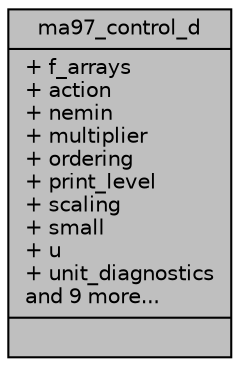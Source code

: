 digraph "ma97_control_d"
{
  edge [fontname="Helvetica",fontsize="10",labelfontname="Helvetica",labelfontsize="10"];
  node [fontname="Helvetica",fontsize="10",shape=record];
  Node1 [label="{ma97_control_d\n|+ f_arrays\l+ action\l+ nemin\l+ multiplier\l+ ordering\l+ print_level\l+ scaling\l+ small\l+ u\l+ unit_diagnostics\land 9 more...\l|}",height=0.2,width=0.4,color="black", fillcolor="grey75", style="filled" fontcolor="black"];
}

